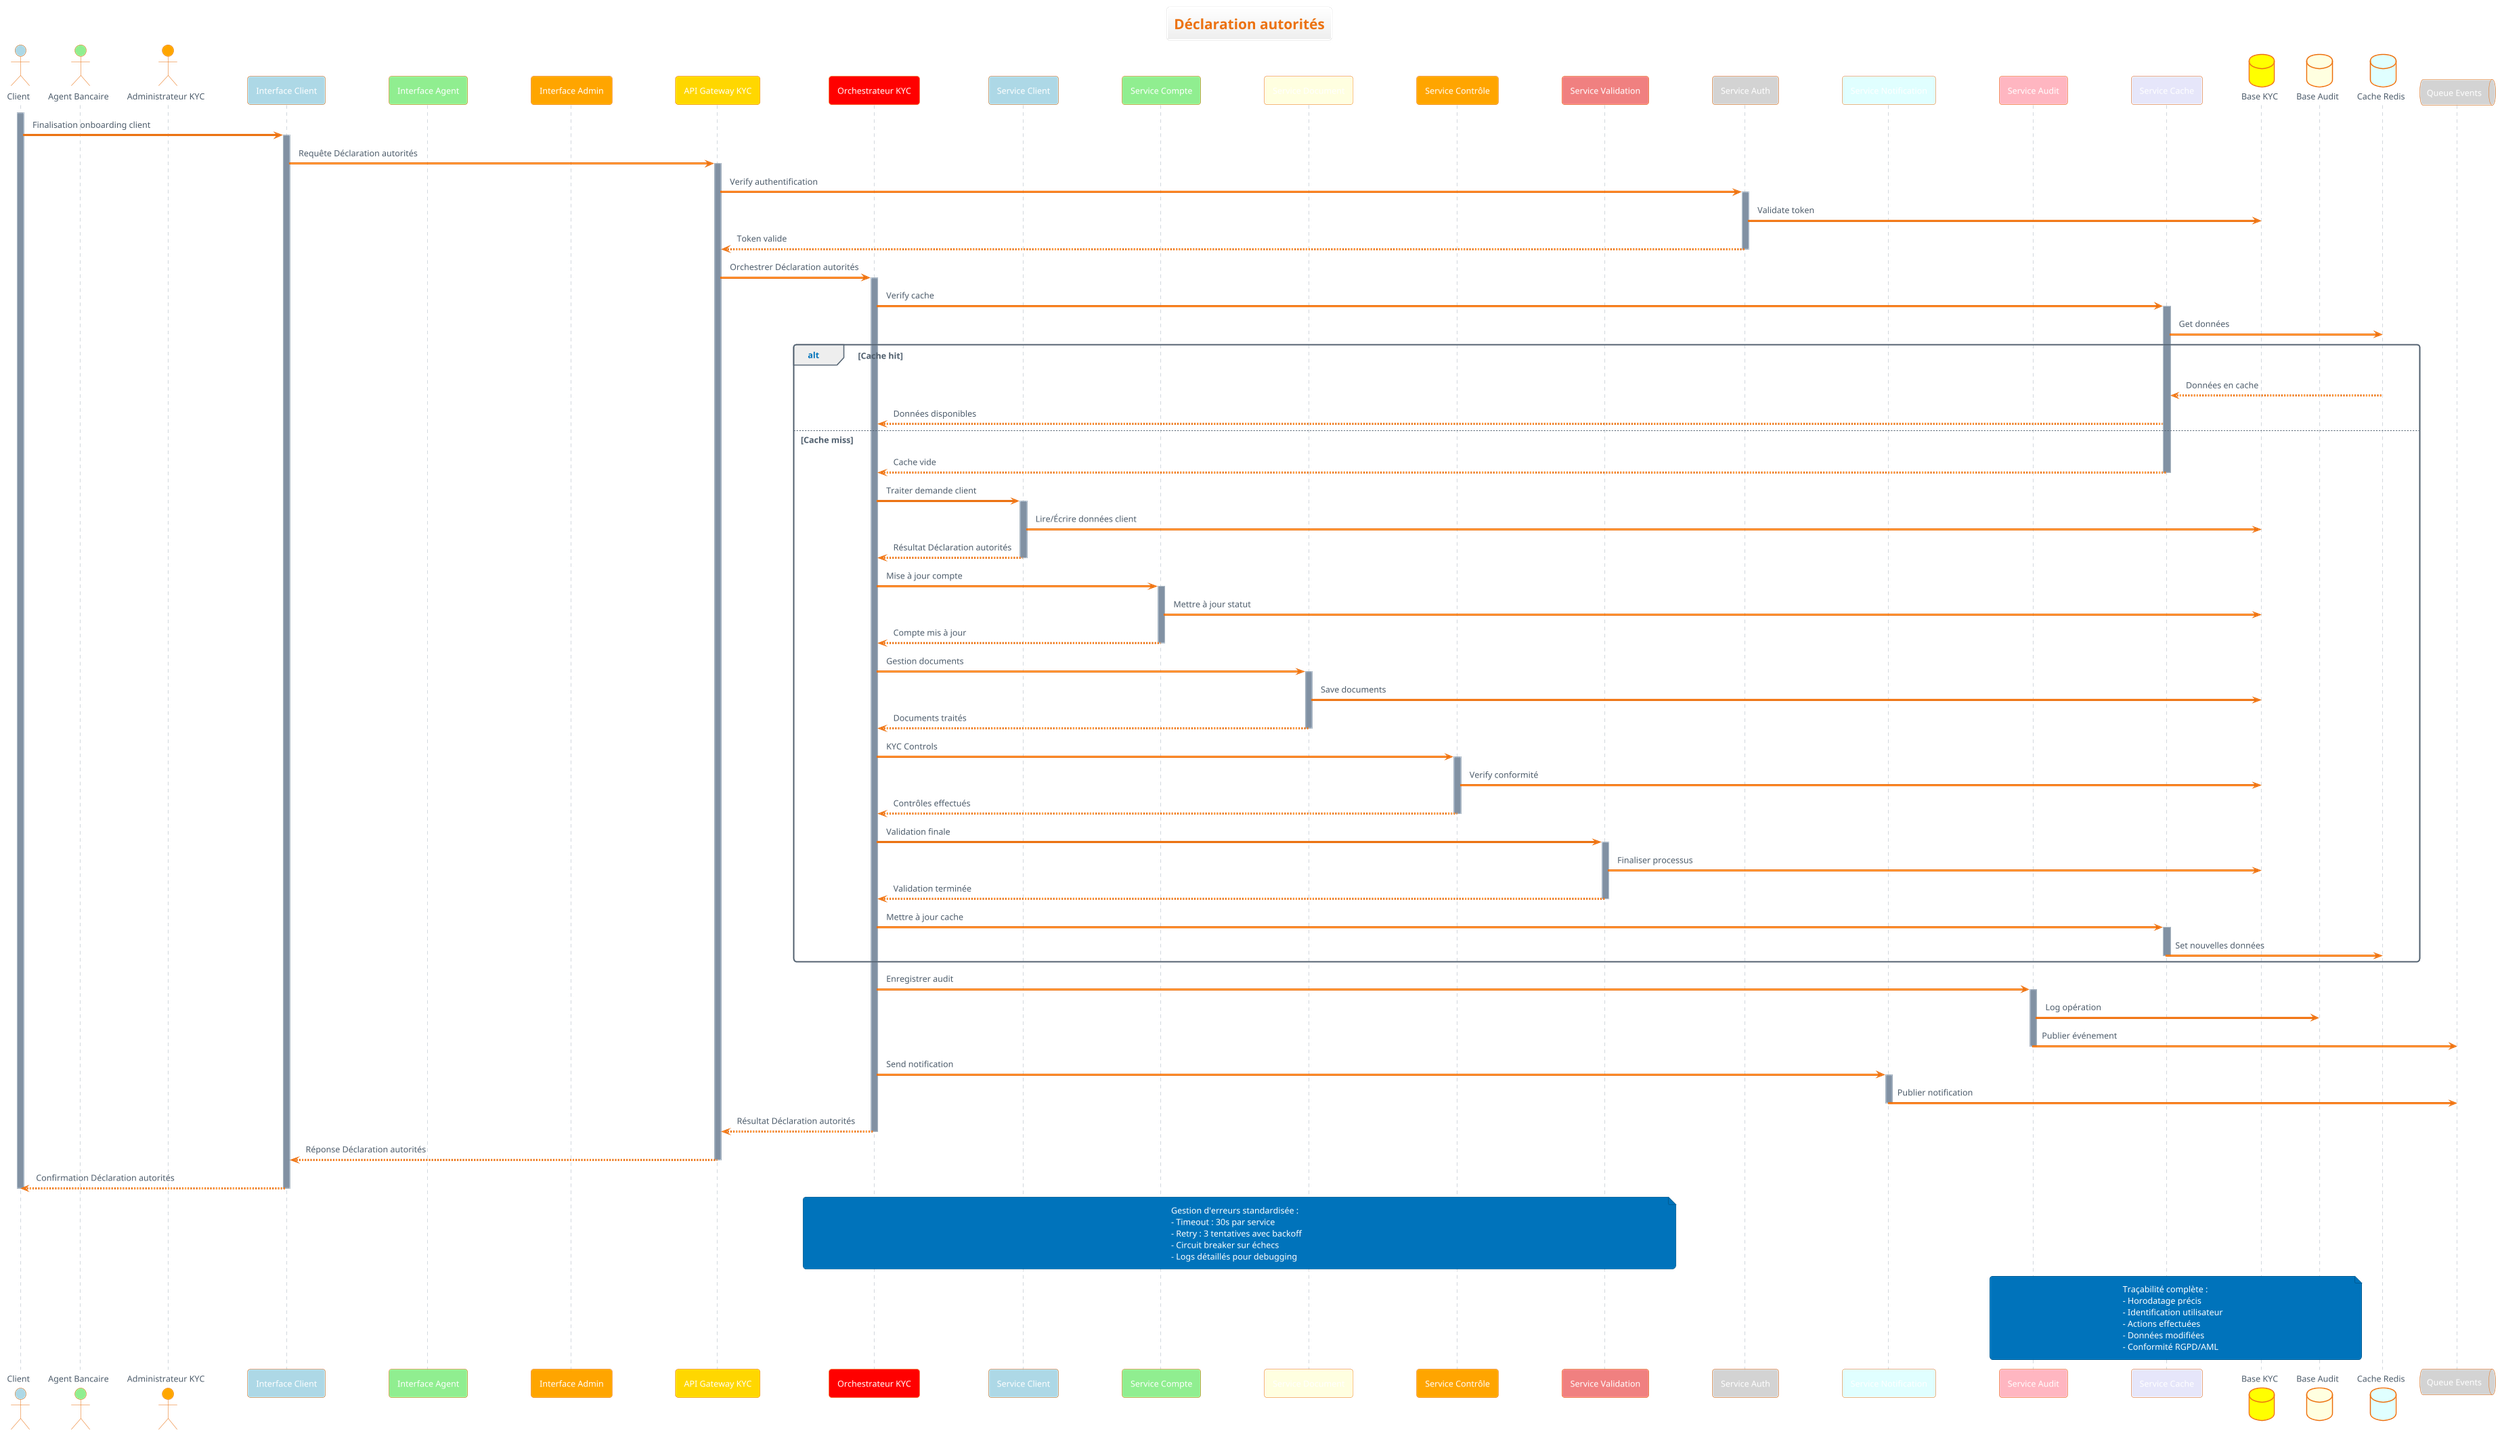 @startuml
!theme aws-orange
title Déclaration autorités

' === ACTEURS ===
actor "Client" as client #lightblue
actor "Agent Bancaire" as agent #lightgreen
actor "Administrateur KYC" as admin #orange

' === INTERFACES ===
participant "Interface Client" as ui_client #lightblue
participant "Interface Agent" as ui_agent #lightgreen
participant "Interface Admin" as ui_admin #orange

' === API GATEWAY ===
participant "API Gateway KYC" as gateway #gold

' === ORCHESTRATION ===
participant "Orchestrateur KYC" as orchestrator #red

' === SERVICES MÉTIER ===
participant "Service Client" as svc_client #lightblue
participant "Service Compte" as svc_compte #lightgreen
participant "Service Document" as svc_document #lightyellow
participant "Service Contrôle" as svc_controle #orange
participant "Service Validation" as svc_validation #lightcoral

' === SERVICES TECHNIQUES ===
participant "Service Auth" as svc_auth #lightgray
participant "Service Notification" as svc_notification #lightcyan
participant "Service Audit" as svc_audit #lightpink
participant "Service Cache" as svc_cache #lavender

' === INFRASTRUCTURE ===
database "Base KYC" as db_kyc #yellow
database "Base Audit" as db_audit #lightyellow
database "Cache Redis" as cache_redis #lightcyan
queue "Queue Events" as queue #lightgray

' === SÉQUENCE PRINCIPALE ===
activate client
client -> ui_client : Finalisation onboarding client
activate ui_client

ui_client -> gateway : Requête Déclaration autorités
activate gateway

gateway -> svc_auth : Verify authentification
activate svc_auth
svc_auth -> db_kyc : Validate token
svc_auth --> gateway : Token valide
deactivate svc_auth

gateway -> orchestrator : Orchestrer Déclaration autorités
activate orchestrator

' === GESTION DU CACHE ===
orchestrator -> svc_cache : Verify cache
activate svc_cache
svc_cache -> cache_redis : Get données
alt Cache hit
    cache_redis --> svc_cache : Données en cache
    svc_cache --> orchestrator : Données disponibles
else Cache miss
    svc_cache --> orchestrator : Cache vide
    deactivate svc_cache
    
    ' === LOGIQUE MÉTIER ===
    orchestrator -> svc_client : Traiter demande client
    activate svc_client
    svc_client -> db_kyc : Lire/Écrire données client
    svc_client --> orchestrator : Résultat Déclaration autorités
    deactivate svc_client
    
    orchestrator -> svc_compte : Mise à jour compte
    activate svc_compte
    svc_compte -> db_kyc : Mettre à jour statut
    svc_compte --> orchestrator : Compte mis à jour
    deactivate svc_compte
    
    orchestrator -> svc_document : Gestion documents
    activate svc_document
    svc_document -> db_kyc : Save documents
    svc_document --> orchestrator : Documents traités
    deactivate svc_document
    
    orchestrator -> svc_controle : KYC Controls
    activate svc_controle
    svc_controle -> db_kyc : Verify conformité
    svc_controle --> orchestrator : Contrôles effectués
    deactivate svc_controle
    
    orchestrator -> svc_validation : Validation finale
    activate svc_validation
    svc_validation -> db_kyc : Finaliser processus
    svc_validation --> orchestrator : Validation terminée
    deactivate svc_validation
    
    ' === MISE À JOUR DU CACHE ===
    orchestrator -> svc_cache : Mettre à jour cache
    activate svc_cache
    svc_cache -> cache_redis : Set nouvelles données
    deactivate svc_cache
end

' === AUDIT ET NOTIFICATION ===
orchestrator -> svc_audit : Enregistrer audit
activate svc_audit
svc_audit -> db_audit : Log opération
svc_audit -> queue : Publier événement
deactivate svc_audit

orchestrator -> svc_notification : Send notification
activate svc_notification
svc_notification -> queue : Publier notification
deactivate svc_notification

orchestrator --> gateway : Résultat Déclaration autorités
deactivate orchestrator

gateway --> ui_client : Réponse Déclaration autorités
deactivate gateway

ui_client --> client : Confirmation Déclaration autorités
deactivate ui_client
deactivate client

' === GESTION D'ERREURS ===
note over orchestrator, svc_validation
  Gestion d'erreurs standardisée :
  - Timeout : 30s par service
  - Retry : 3 tentatives avec backoff
  - Circuit breaker sur échecs
  - Logs détaillés pour debugging
end note

' === CONFORMITÉ RÉGLEMENTAIRE ===
note over svc_audit, db_audit
  Traçabilité complète :
  - Horodatage précis
  - Identification utilisateur
  - Actions effectuées
  - Données modifiées
  - Conformité RGPD/AML
end note

@enduml
